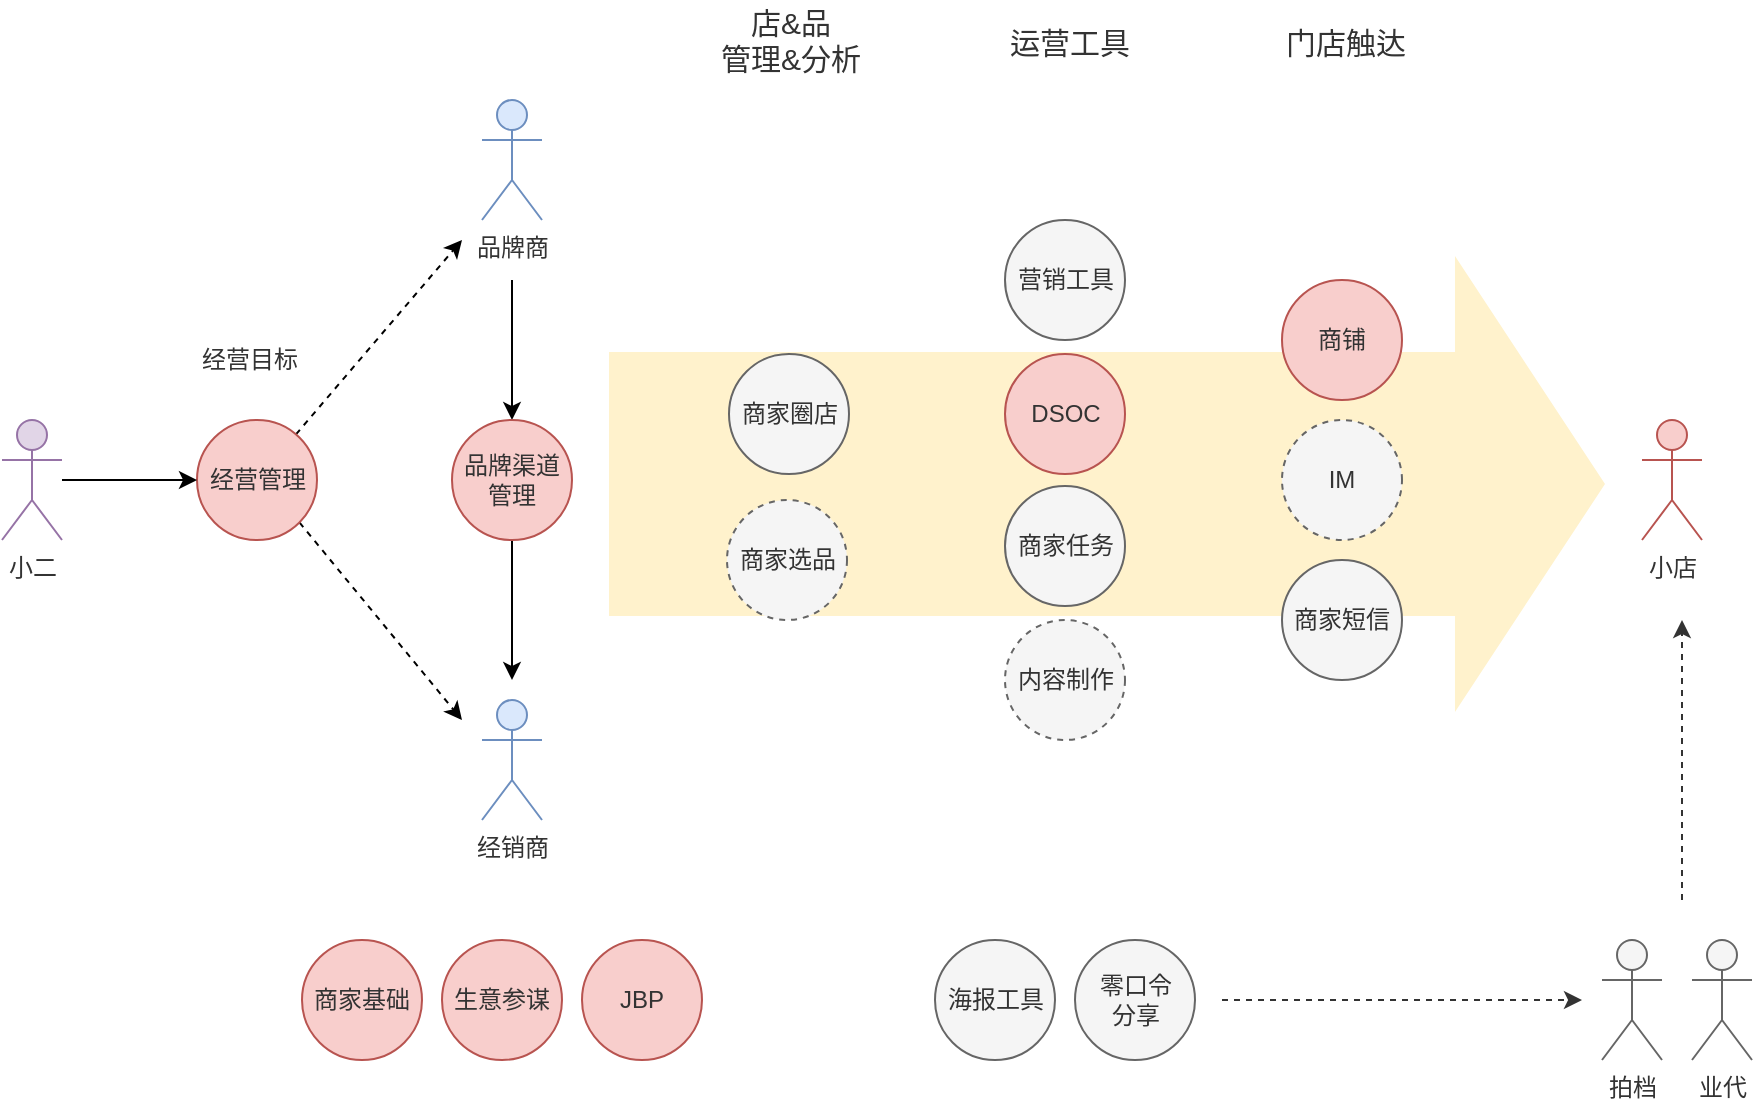 <mxfile version="12.2.7" type="github" pages="1">
  <diagram id="fMP1L2S5Wh-l7Wipxte6" name="Page-1">
    <mxGraphModel dx="2239" dy="780" grid="1" gridSize="10" guides="1" tooltips="1" connect="1" arrows="1" fold="1" page="1" pageScale="1" pageWidth="827" pageHeight="1169" math="0" shadow="0">
      <root>
        <mxCell id="0"/>
        <mxCell id="1" parent="0"/>
        <mxCell id="IGVNm8w0dBD7OroaEFvD-8" value="" style="shape=flexArrow;endArrow=classic;html=1;fontSize=15;fontColor=#333333;fillColor=#FFF2CC;strokeColor=none;endWidth=95;endSize=24.67;width=132;" edge="1" parent="1">
          <mxGeometry width="50" height="50" relative="1" as="geometry">
            <mxPoint x="-497" y="372" as="sourcePoint"/>
            <mxPoint x="2" y="372" as="targetPoint"/>
            <Array as="points">
              <mxPoint x="-25.5" y="372"/>
            </Array>
          </mxGeometry>
        </mxCell>
        <mxCell id="1i2iwAOqDDvNYCy-twtj-1" value="商铺" style="ellipse;whiteSpace=wrap;html=1;aspect=fixed;flipH=0;flipV=1;fillColor=#f8cecc;strokeColor=#b85450;fontColor=#333333;" parent="1" vertex="1">
          <mxGeometry x="-160" y="270" width="60" height="60" as="geometry"/>
        </mxCell>
        <mxCell id="1i2iwAOqDDvNYCy-twtj-2" value="生意参谋" style="ellipse;whiteSpace=wrap;html=1;aspect=fixed;flipH=1;fillColor=#f8cecc;strokeColor=#b85450;fontColor=#333333;" parent="1" vertex="1">
          <mxGeometry x="-580" y="600" width="60" height="60" as="geometry"/>
        </mxCell>
        <mxCell id="1i2iwAOqDDvNYCy-twtj-3" value="JBP" style="ellipse;whiteSpace=wrap;html=1;aspect=fixed;flipH=1;fillColor=#f8cecc;strokeColor=#b85450;fontColor=#333333;" parent="1" vertex="1">
          <mxGeometry x="-510" y="600" width="60" height="60" as="geometry"/>
        </mxCell>
        <mxCell id="1i2iwAOqDDvNYCy-twtj-4" value="DSOC" style="ellipse;whiteSpace=wrap;html=1;aspect=fixed;flipH=0;flipV=1;fillColor=#f8cecc;strokeColor=#b85450;fontColor=#333333;" parent="1" vertex="1">
          <mxGeometry x="-298.5" y="307" width="60" height="60" as="geometry"/>
        </mxCell>
        <mxCell id="1i2iwAOqDDvNYCy-twtj-42" value="" style="rounded=0;orthogonalLoop=1;jettySize=auto;html=1;dashed=1;fontColor=#333333;" parent="1" source="1i2iwAOqDDvNYCy-twtj-5" edge="1">
          <mxGeometry relative="1" as="geometry">
            <mxPoint x="-570" y="250" as="targetPoint"/>
          </mxGeometry>
        </mxCell>
        <mxCell id="1i2iwAOqDDvNYCy-twtj-43" style="edgeStyle=none;rounded=0;orthogonalLoop=1;jettySize=auto;html=1;exitX=1;exitY=1;exitDx=0;exitDy=0;dashed=1;fontColor=#333333;" parent="1" source="1i2iwAOqDDvNYCy-twtj-5" edge="1">
          <mxGeometry relative="1" as="geometry">
            <mxPoint x="-570" y="490" as="targetPoint"/>
          </mxGeometry>
        </mxCell>
        <mxCell id="1i2iwAOqDDvNYCy-twtj-5" value="经营管理" style="ellipse;whiteSpace=wrap;html=1;aspect=fixed;flipH=1;fillColor=#f8cecc;strokeColor=#b85450;fontColor=#333333;" parent="1" vertex="1">
          <mxGeometry x="-702.5" y="340" width="60" height="60" as="geometry"/>
        </mxCell>
        <mxCell id="1i2iwAOqDDvNYCy-twtj-6" value="营销工具" style="ellipse;whiteSpace=wrap;html=1;aspect=fixed;flipV=1;flipH=0;fillColor=#f5f5f5;strokeColor=#666666;fontColor=#333333;" parent="1" vertex="1">
          <mxGeometry x="-298.5" y="240" width="60" height="60" as="geometry"/>
        </mxCell>
        <mxCell id="1i2iwAOqDDvNYCy-twtj-7" value="商家短信" style="ellipse;whiteSpace=wrap;html=1;aspect=fixed;flipV=1;flipH=0;fillColor=#f5f5f5;strokeColor=#666666;fontColor=#333333;" parent="1" vertex="1">
          <mxGeometry x="-160" y="410" width="60" height="60" as="geometry"/>
        </mxCell>
        <mxCell id="1i2iwAOqDDvNYCy-twtj-8" value="商家任务" style="ellipse;whiteSpace=wrap;html=1;aspect=fixed;flipV=1;flipH=0;fillColor=#f5f5f5;strokeColor=#666666;fontColor=#333333;" parent="1" vertex="1">
          <mxGeometry x="-298.5" y="373" width="60" height="60" as="geometry"/>
        </mxCell>
        <mxCell id="1i2iwAOqDDvNYCy-twtj-9" value="海报工具" style="ellipse;whiteSpace=wrap;html=1;aspect=fixed;fillColor=#f5f5f5;strokeColor=#666666;fontColor=#333333;" parent="1" vertex="1">
          <mxGeometry x="-333.5" y="600" width="60" height="60" as="geometry"/>
        </mxCell>
        <mxCell id="IGVNm8w0dBD7OroaEFvD-12" style="edgeStyle=none;rounded=0;orthogonalLoop=1;jettySize=auto;html=1;fontSize=12;fontColor=#333333;dashed=1;strokeColor=#333333;" edge="1" parent="1">
          <mxGeometry relative="1" as="geometry">
            <mxPoint x="-10" y="630" as="targetPoint"/>
            <mxPoint x="-190" y="630" as="sourcePoint"/>
          </mxGeometry>
        </mxCell>
        <mxCell id="1i2iwAOqDDvNYCy-twtj-10" value="零口令&lt;br&gt;分享" style="ellipse;whiteSpace=wrap;html=1;aspect=fixed;fillColor=#f5f5f5;strokeColor=#666666;fontColor=#333333;" parent="1" vertex="1">
          <mxGeometry x="-263.5" y="600" width="60" height="60" as="geometry"/>
        </mxCell>
        <mxCell id="1i2iwAOqDDvNYCy-twtj-11" value="内容制作" style="ellipse;whiteSpace=wrap;html=1;aspect=fixed;fillColor=#f5f5f5;strokeColor=#666666;fontColor=#333333;dashed=1;" parent="1" vertex="1">
          <mxGeometry x="-298.5" y="440" width="60" height="60" as="geometry"/>
        </mxCell>
        <mxCell id="1i2iwAOqDDvNYCy-twtj-12" value="IM" style="ellipse;whiteSpace=wrap;html=1;aspect=fixed;flipV=1;flipH=0;fillColor=#f5f5f5;strokeColor=#666666;fontColor=#333333;dashed=1;" parent="1" vertex="1">
          <mxGeometry x="-160" y="340" width="60" height="60" as="geometry"/>
        </mxCell>
        <mxCell id="1i2iwAOqDDvNYCy-twtj-13" value="商家圈店" style="ellipse;whiteSpace=wrap;html=1;aspect=fixed;fillColor=#f5f5f5;strokeColor=#666666;fontColor=#333333;" parent="1" vertex="1">
          <mxGeometry x="-436.5" y="307" width="60" height="60" as="geometry"/>
        </mxCell>
        <mxCell id="1i2iwAOqDDvNYCy-twtj-14" value="商家选品" style="ellipse;whiteSpace=wrap;html=1;aspect=fixed;fillColor=#f5f5f5;strokeColor=#666666;fontColor=#333333;dashed=1;" parent="1" vertex="1">
          <mxGeometry x="-437.5" y="380" width="60" height="60" as="geometry"/>
        </mxCell>
        <mxCell id="1i2iwAOqDDvNYCy-twtj-45" value="" style="edgeStyle=none;rounded=0;orthogonalLoop=1;jettySize=auto;html=1;entryX=0.5;entryY=0;entryDx=0;entryDy=0;fontColor=#333333;" parent="1" target="1i2iwAOqDDvNYCy-twtj-37" edge="1">
          <mxGeometry relative="1" as="geometry">
            <mxPoint x="-545" y="270" as="sourcePoint"/>
            <mxPoint x="-545" y="300" as="targetPoint"/>
          </mxGeometry>
        </mxCell>
        <mxCell id="1i2iwAOqDDvNYCy-twtj-16" value="品牌商" style="shape=umlActor;verticalLabelPosition=bottom;labelBackgroundColor=#ffffff;verticalAlign=top;html=1;outlineConnect=0;fillColor=#dae8fc;strokeColor=#6c8ebf;fontColor=#333333;" parent="1" vertex="1">
          <mxGeometry x="-560" y="180" width="30" height="60" as="geometry"/>
        </mxCell>
        <mxCell id="1i2iwAOqDDvNYCy-twtj-18" value="商家基础" style="ellipse;whiteSpace=wrap;html=1;aspect=fixed;flipH=1;fillColor=#f8cecc;strokeColor=#b85450;fontColor=#333333;" parent="1" vertex="1">
          <mxGeometry x="-650" y="600" width="60" height="60" as="geometry"/>
        </mxCell>
        <mxCell id="1i2iwAOqDDvNYCy-twtj-20" value="经销商" style="shape=umlActor;verticalLabelPosition=bottom;labelBackgroundColor=#ffffff;verticalAlign=top;html=1;outlineConnect=0;fillColor=#dae8fc;strokeColor=#6c8ebf;fontColor=#333333;" parent="1" vertex="1">
          <mxGeometry x="-560" y="480" width="30" height="60" as="geometry"/>
        </mxCell>
        <mxCell id="1i2iwAOqDDvNYCy-twtj-21" value="小店" style="shape=umlActor;verticalLabelPosition=bottom;labelBackgroundColor=#ffffff;verticalAlign=top;html=1;outlineConnect=0;fillColor=#f8cecc;strokeColor=#b85450;fontColor=#333333;" parent="1" vertex="1">
          <mxGeometry x="20" y="340" width="30" height="60" as="geometry"/>
        </mxCell>
        <mxCell id="1i2iwAOqDDvNYCy-twtj-23" value="拍档" style="shape=umlActor;verticalLabelPosition=bottom;labelBackgroundColor=#ffffff;verticalAlign=top;html=1;outlineConnect=0;fillColor=#f5f5f5;strokeColor=#666666;fontColor=#333333;" parent="1" vertex="1">
          <mxGeometry y="600" width="30" height="60" as="geometry"/>
        </mxCell>
        <mxCell id="1i2iwAOqDDvNYCy-twtj-40" value="" style="edgeStyle=orthogonalEdgeStyle;rounded=0;orthogonalLoop=1;jettySize=auto;html=1;fontColor=#333333;" parent="1" source="1i2iwAOqDDvNYCy-twtj-35" target="1i2iwAOqDDvNYCy-twtj-5" edge="1">
          <mxGeometry relative="1" as="geometry"/>
        </mxCell>
        <mxCell id="1i2iwAOqDDvNYCy-twtj-35" value="小二" style="shape=umlActor;verticalLabelPosition=bottom;labelBackgroundColor=#ffffff;verticalAlign=top;html=1;outlineConnect=0;fillColor=#e1d5e7;strokeColor=#9673a6;fontColor=#333333;" parent="1" vertex="1">
          <mxGeometry x="-800" y="340" width="30" height="60" as="geometry"/>
        </mxCell>
        <mxCell id="1i2iwAOqDDvNYCy-twtj-46" style="edgeStyle=none;rounded=0;orthogonalLoop=1;jettySize=auto;html=1;exitX=0.5;exitY=1;exitDx=0;exitDy=0;fontColor=#333333;" parent="1" source="1i2iwAOqDDvNYCy-twtj-37" edge="1">
          <mxGeometry relative="1" as="geometry">
            <mxPoint x="-545" y="470" as="targetPoint"/>
          </mxGeometry>
        </mxCell>
        <mxCell id="1i2iwAOqDDvNYCy-twtj-37" value="品牌渠道管理" style="ellipse;whiteSpace=wrap;html=1;aspect=fixed;flipH=1;fillColor=#f8cecc;strokeColor=#b85450;fontColor=#333333;" parent="1" vertex="1">
          <mxGeometry x="-575" y="340" width="60" height="60" as="geometry"/>
        </mxCell>
        <mxCell id="IGVNm8w0dBD7OroaEFvD-1" value="业代" style="shape=umlActor;verticalLabelPosition=bottom;labelBackgroundColor=#ffffff;verticalAlign=top;html=1;outlineConnect=0;fillColor=#f5f5f5;strokeColor=#666666;fontColor=#333333;" vertex="1" parent="1">
          <mxGeometry x="45" y="600" width="30" height="60" as="geometry"/>
        </mxCell>
        <mxCell id="IGVNm8w0dBD7OroaEFvD-3" value="门店触达" style="text;html=1;resizable=0;points=[];autosize=1;align=left;verticalAlign=top;spacingTop=-4;fontSize=15;fontColor=#333333;" vertex="1" parent="1">
          <mxGeometry x="-160" y="140" width="60" height="20" as="geometry"/>
        </mxCell>
        <mxCell id="IGVNm8w0dBD7OroaEFvD-4" value="运营工具" style="text;html=1;resizable=0;points=[];autosize=1;align=left;verticalAlign=top;spacingTop=-4;fontSize=15;fontColor=#333333;" vertex="1" parent="1">
          <mxGeometry x="-298.5" y="140" width="60" height="20" as="geometry"/>
        </mxCell>
        <mxCell id="IGVNm8w0dBD7OroaEFvD-5" value="店&amp;amp;品&lt;br style=&quot;font-size: 15px;&quot;&gt;管理&amp;amp;分析" style="text;html=1;resizable=0;points=[];autosize=1;align=center;verticalAlign=top;spacingTop=-4;fontSize=15;fontColor=#333333;" vertex="1" parent="1">
          <mxGeometry x="-441.5" y="130" width="70" height="30" as="geometry"/>
        </mxCell>
        <mxCell id="IGVNm8w0dBD7OroaEFvD-9" value="经营目标" style="text;html=1;resizable=0;points=[];autosize=1;align=left;verticalAlign=top;spacingTop=-4;fontSize=12;fontColor=#333333;" vertex="1" parent="1">
          <mxGeometry x="-702.5" y="300" width="60" height="20" as="geometry"/>
        </mxCell>
        <mxCell id="IGVNm8w0dBD7OroaEFvD-13" value="" style="endArrow=classic;html=1;fontSize=12;fontColor=#333333;dashed=1;strokeColor=#333333;" edge="1" parent="1">
          <mxGeometry width="50" height="50" relative="1" as="geometry">
            <mxPoint x="40" y="580" as="sourcePoint"/>
            <mxPoint x="40" y="440" as="targetPoint"/>
          </mxGeometry>
        </mxCell>
      </root>
    </mxGraphModel>
  </diagram>
</mxfile>
